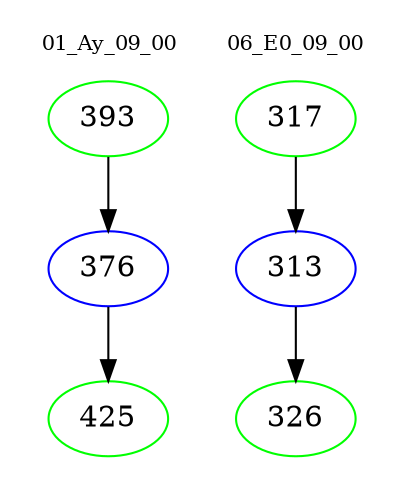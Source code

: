 digraph{
subgraph cluster_0 {
color = white
label = "01_Ay_09_00";
fontsize=10;
T0_393 [label="393", color="green"]
T0_393 -> T0_376 [color="black"]
T0_376 [label="376", color="blue"]
T0_376 -> T0_425 [color="black"]
T0_425 [label="425", color="green"]
}
subgraph cluster_1 {
color = white
label = "06_E0_09_00";
fontsize=10;
T1_317 [label="317", color="green"]
T1_317 -> T1_313 [color="black"]
T1_313 [label="313", color="blue"]
T1_313 -> T1_326 [color="black"]
T1_326 [label="326", color="green"]
}
}
